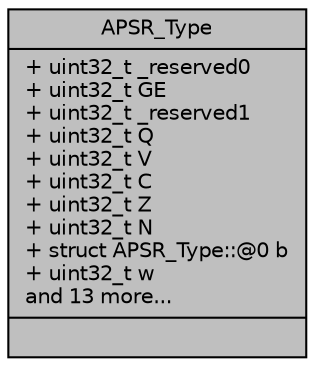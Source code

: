 digraph "APSR_Type"
{
 // LATEX_PDF_SIZE
  edge [fontname="Helvetica",fontsize="10",labelfontname="Helvetica",labelfontsize="10"];
  node [fontname="Helvetica",fontsize="10",shape=record];
  Node1 [label="{APSR_Type\n|+ uint32_t _reserved0\l+ uint32_t GE\l+ uint32_t _reserved1\l+ uint32_t Q\l+ uint32_t V\l+ uint32_t C\l+ uint32_t Z\l+ uint32_t N\l+ struct APSR_Type::@0 b\l+ uint32_t w\land 13 more...\l|}",height=0.2,width=0.4,color="black", fillcolor="grey75", style="filled", fontcolor="black",tooltip="Union type to access the Application Program Status Register (APSR)."];
}
